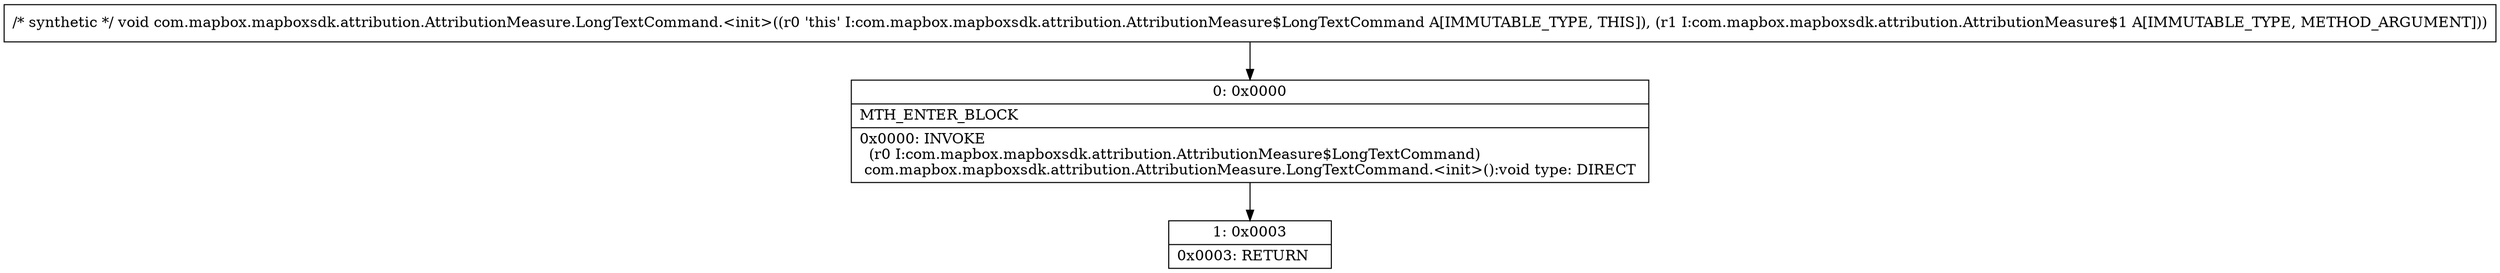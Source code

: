 digraph "CFG forcom.mapbox.mapboxsdk.attribution.AttributionMeasure.LongTextCommand.\<init\>(Lcom\/mapbox\/mapboxsdk\/attribution\/AttributionMeasure$1;)V" {
Node_0 [shape=record,label="{0\:\ 0x0000|MTH_ENTER_BLOCK\l|0x0000: INVOKE  \l  (r0 I:com.mapbox.mapboxsdk.attribution.AttributionMeasure$LongTextCommand)\l com.mapbox.mapboxsdk.attribution.AttributionMeasure.LongTextCommand.\<init\>():void type: DIRECT \l}"];
Node_1 [shape=record,label="{1\:\ 0x0003|0x0003: RETURN   \l}"];
MethodNode[shape=record,label="{\/* synthetic *\/ void com.mapbox.mapboxsdk.attribution.AttributionMeasure.LongTextCommand.\<init\>((r0 'this' I:com.mapbox.mapboxsdk.attribution.AttributionMeasure$LongTextCommand A[IMMUTABLE_TYPE, THIS]), (r1 I:com.mapbox.mapboxsdk.attribution.AttributionMeasure$1 A[IMMUTABLE_TYPE, METHOD_ARGUMENT])) }"];
MethodNode -> Node_0;
Node_0 -> Node_1;
}


